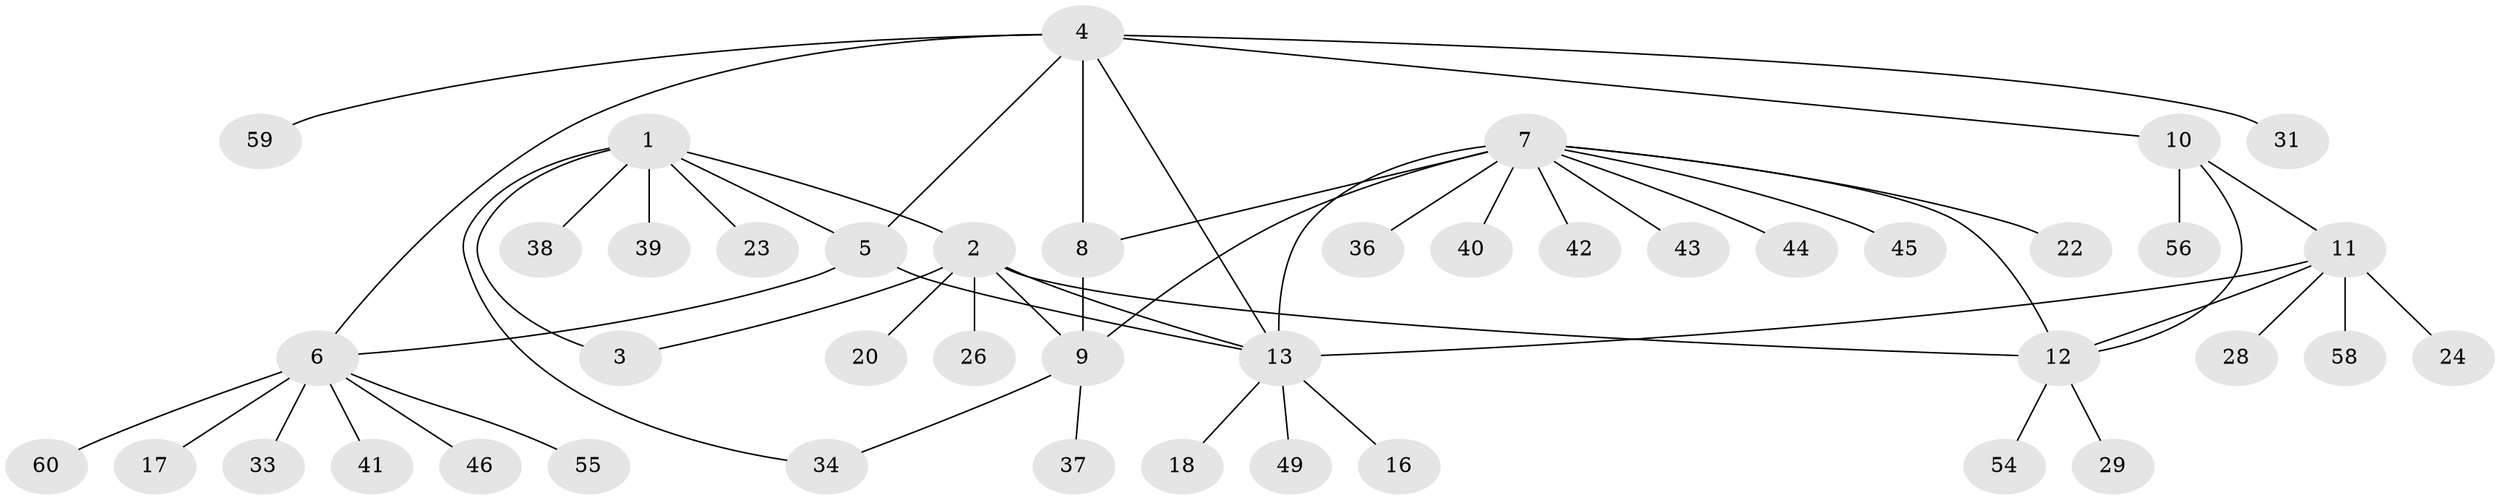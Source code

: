 // original degree distribution, {9: 0.031746031746031744, 7: 0.047619047619047616, 2: 0.15873015873015872, 4: 0.031746031746031744, 8: 0.015873015873015872, 3: 0.047619047619047616, 5: 0.015873015873015872, 6: 0.06349206349206349, 1: 0.5873015873015873}
// Generated by graph-tools (version 1.1) at 2025/19/03/04/25 18:19:27]
// undirected, 44 vertices, 55 edges
graph export_dot {
graph [start="1"]
  node [color=gray90,style=filled];
  1 [super="+27+19"];
  2;
  3;
  4;
  5 [super="+25"];
  6;
  7 [super="+15+21"];
  8;
  9;
  10;
  11;
  12;
  13 [super="+14+30"];
  16;
  17;
  18;
  20;
  22;
  23;
  24 [super="+57"];
  26;
  28 [super="+51"];
  29;
  31;
  33;
  34;
  36;
  37 [super="+63+52"];
  38;
  39 [super="+62"];
  40;
  41 [super="+53"];
  42;
  43;
  44;
  45;
  46 [super="+48"];
  49;
  54;
  55;
  56;
  58;
  59;
  60;
  1 -- 2;
  1 -- 3;
  1 -- 5;
  1 -- 23;
  1 -- 34;
  1 -- 38;
  1 -- 39;
  2 -- 3;
  2 -- 9;
  2 -- 12;
  2 -- 20;
  2 -- 26;
  2 -- 13;
  4 -- 5;
  4 -- 6;
  4 -- 8;
  4 -- 10;
  4 -- 13;
  4 -- 31;
  4 -- 59;
  5 -- 6;
  5 -- 13;
  6 -- 17;
  6 -- 33;
  6 -- 41;
  6 -- 46;
  6 -- 55;
  6 -- 60;
  7 -- 8;
  7 -- 9;
  7 -- 12;
  7 -- 22;
  7 -- 42;
  7 -- 43;
  7 -- 45;
  7 -- 36;
  7 -- 40;
  7 -- 44;
  7 -- 13 [weight=2];
  8 -- 9;
  9 -- 34;
  9 -- 37;
  10 -- 11;
  10 -- 12;
  10 -- 56;
  11 -- 12;
  11 -- 13;
  11 -- 24;
  11 -- 28;
  11 -- 58;
  12 -- 29;
  12 -- 54;
  13 -- 16;
  13 -- 49;
  13 -- 18;
}
